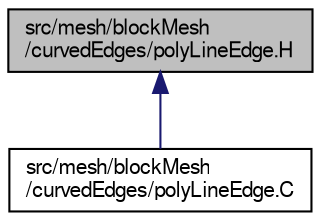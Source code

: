 digraph "src/mesh/blockMesh/curvedEdges/polyLineEdge.H"
{
  bgcolor="transparent";
  edge [fontname="FreeSans",fontsize="10",labelfontname="FreeSans",labelfontsize="10"];
  node [fontname="FreeSans",fontsize="10",shape=record];
  Node138 [label="src/mesh/blockMesh\l/curvedEdges/polyLineEdge.H",height=0.2,width=0.4,color="black", fillcolor="grey75", style="filled", fontcolor="black"];
  Node138 -> Node139 [dir="back",color="midnightblue",fontsize="10",style="solid",fontname="FreeSans"];
  Node139 [label="src/mesh/blockMesh\l/curvedEdges/polyLineEdge.C",height=0.2,width=0.4,color="black",URL="$a07073.html"];
}
